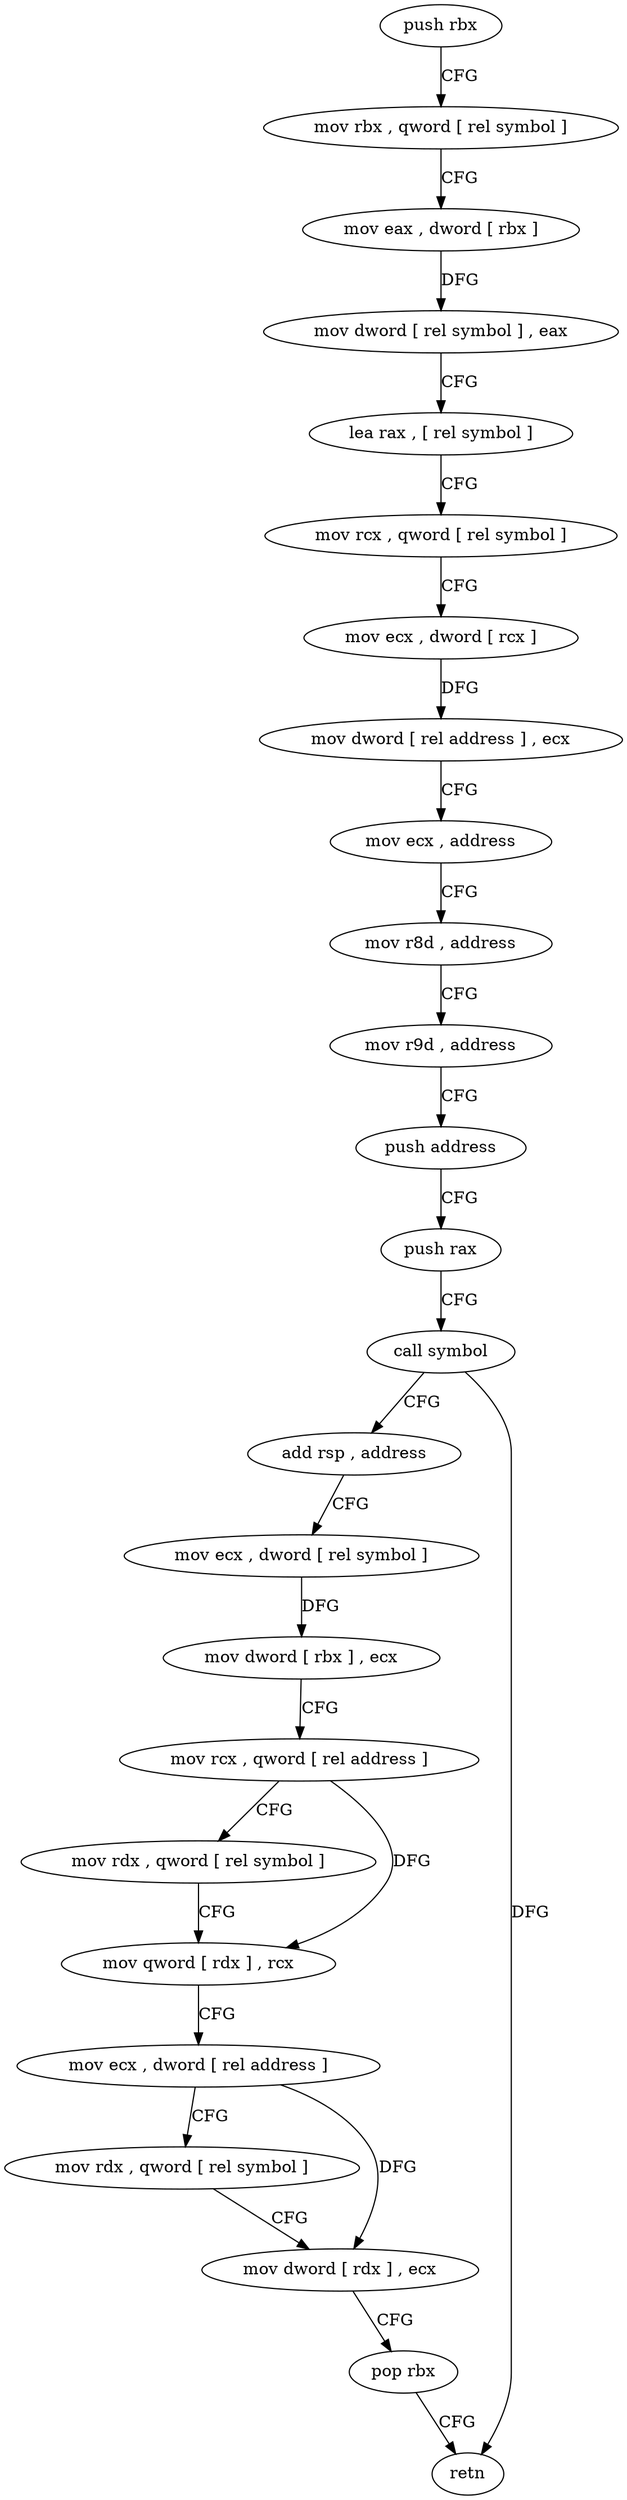 digraph "func" {
"179632" [label = "push rbx" ]
"179633" [label = "mov rbx , qword [ rel symbol ]" ]
"179640" [label = "mov eax , dword [ rbx ]" ]
"179642" [label = "mov dword [ rel symbol ] , eax" ]
"179648" [label = "lea rax , [ rel symbol ]" ]
"179655" [label = "mov rcx , qword [ rel symbol ]" ]
"179662" [label = "mov ecx , dword [ rcx ]" ]
"179664" [label = "mov dword [ rel address ] , ecx" ]
"179670" [label = "mov ecx , address" ]
"179675" [label = "mov r8d , address" ]
"179681" [label = "mov r9d , address" ]
"179687" [label = "push address" ]
"179689" [label = "push rax" ]
"179690" [label = "call symbol" ]
"179695" [label = "add rsp , address" ]
"179699" [label = "mov ecx , dword [ rel symbol ]" ]
"179705" [label = "mov dword [ rbx ] , ecx" ]
"179707" [label = "mov rcx , qword [ rel address ]" ]
"179714" [label = "mov rdx , qword [ rel symbol ]" ]
"179721" [label = "mov qword [ rdx ] , rcx" ]
"179724" [label = "mov ecx , dword [ rel address ]" ]
"179730" [label = "mov rdx , qword [ rel symbol ]" ]
"179737" [label = "mov dword [ rdx ] , ecx" ]
"179739" [label = "pop rbx" ]
"179740" [label = "retn" ]
"179632" -> "179633" [ label = "CFG" ]
"179633" -> "179640" [ label = "CFG" ]
"179640" -> "179642" [ label = "DFG" ]
"179642" -> "179648" [ label = "CFG" ]
"179648" -> "179655" [ label = "CFG" ]
"179655" -> "179662" [ label = "CFG" ]
"179662" -> "179664" [ label = "DFG" ]
"179664" -> "179670" [ label = "CFG" ]
"179670" -> "179675" [ label = "CFG" ]
"179675" -> "179681" [ label = "CFG" ]
"179681" -> "179687" [ label = "CFG" ]
"179687" -> "179689" [ label = "CFG" ]
"179689" -> "179690" [ label = "CFG" ]
"179690" -> "179695" [ label = "CFG" ]
"179690" -> "179740" [ label = "DFG" ]
"179695" -> "179699" [ label = "CFG" ]
"179699" -> "179705" [ label = "DFG" ]
"179705" -> "179707" [ label = "CFG" ]
"179707" -> "179714" [ label = "CFG" ]
"179707" -> "179721" [ label = "DFG" ]
"179714" -> "179721" [ label = "CFG" ]
"179721" -> "179724" [ label = "CFG" ]
"179724" -> "179730" [ label = "CFG" ]
"179724" -> "179737" [ label = "DFG" ]
"179730" -> "179737" [ label = "CFG" ]
"179737" -> "179739" [ label = "CFG" ]
"179739" -> "179740" [ label = "CFG" ]
}
